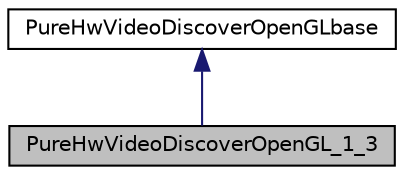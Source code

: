 digraph "PureHwVideoDiscoverOpenGL_1_3"
{
 // LATEX_PDF_SIZE
  edge [fontname="Helvetica",fontsize="10",labelfontname="Helvetica",labelfontsize="10"];
  node [fontname="Helvetica",fontsize="10",shape=record];
  Node1 [label="PureHwVideoDiscoverOpenGL_1_3",height=0.2,width=0.4,color="black", fillcolor="grey75", style="filled", fontcolor="black",tooltip="Pure OpenGL 1.3 capabilities class."];
  Node2 -> Node1 [dir="back",color="midnightblue",fontsize="10",style="solid",fontname="Helvetica"];
  Node2 [label="PureHwVideoDiscoverOpenGLbase",height=0.2,width=0.4,color="black", fillcolor="white", style="filled",URL="$class_pure_hw_video_discover_open_g_lbase.html",tooltip="Pure OpenGL capabilities base class."];
}
